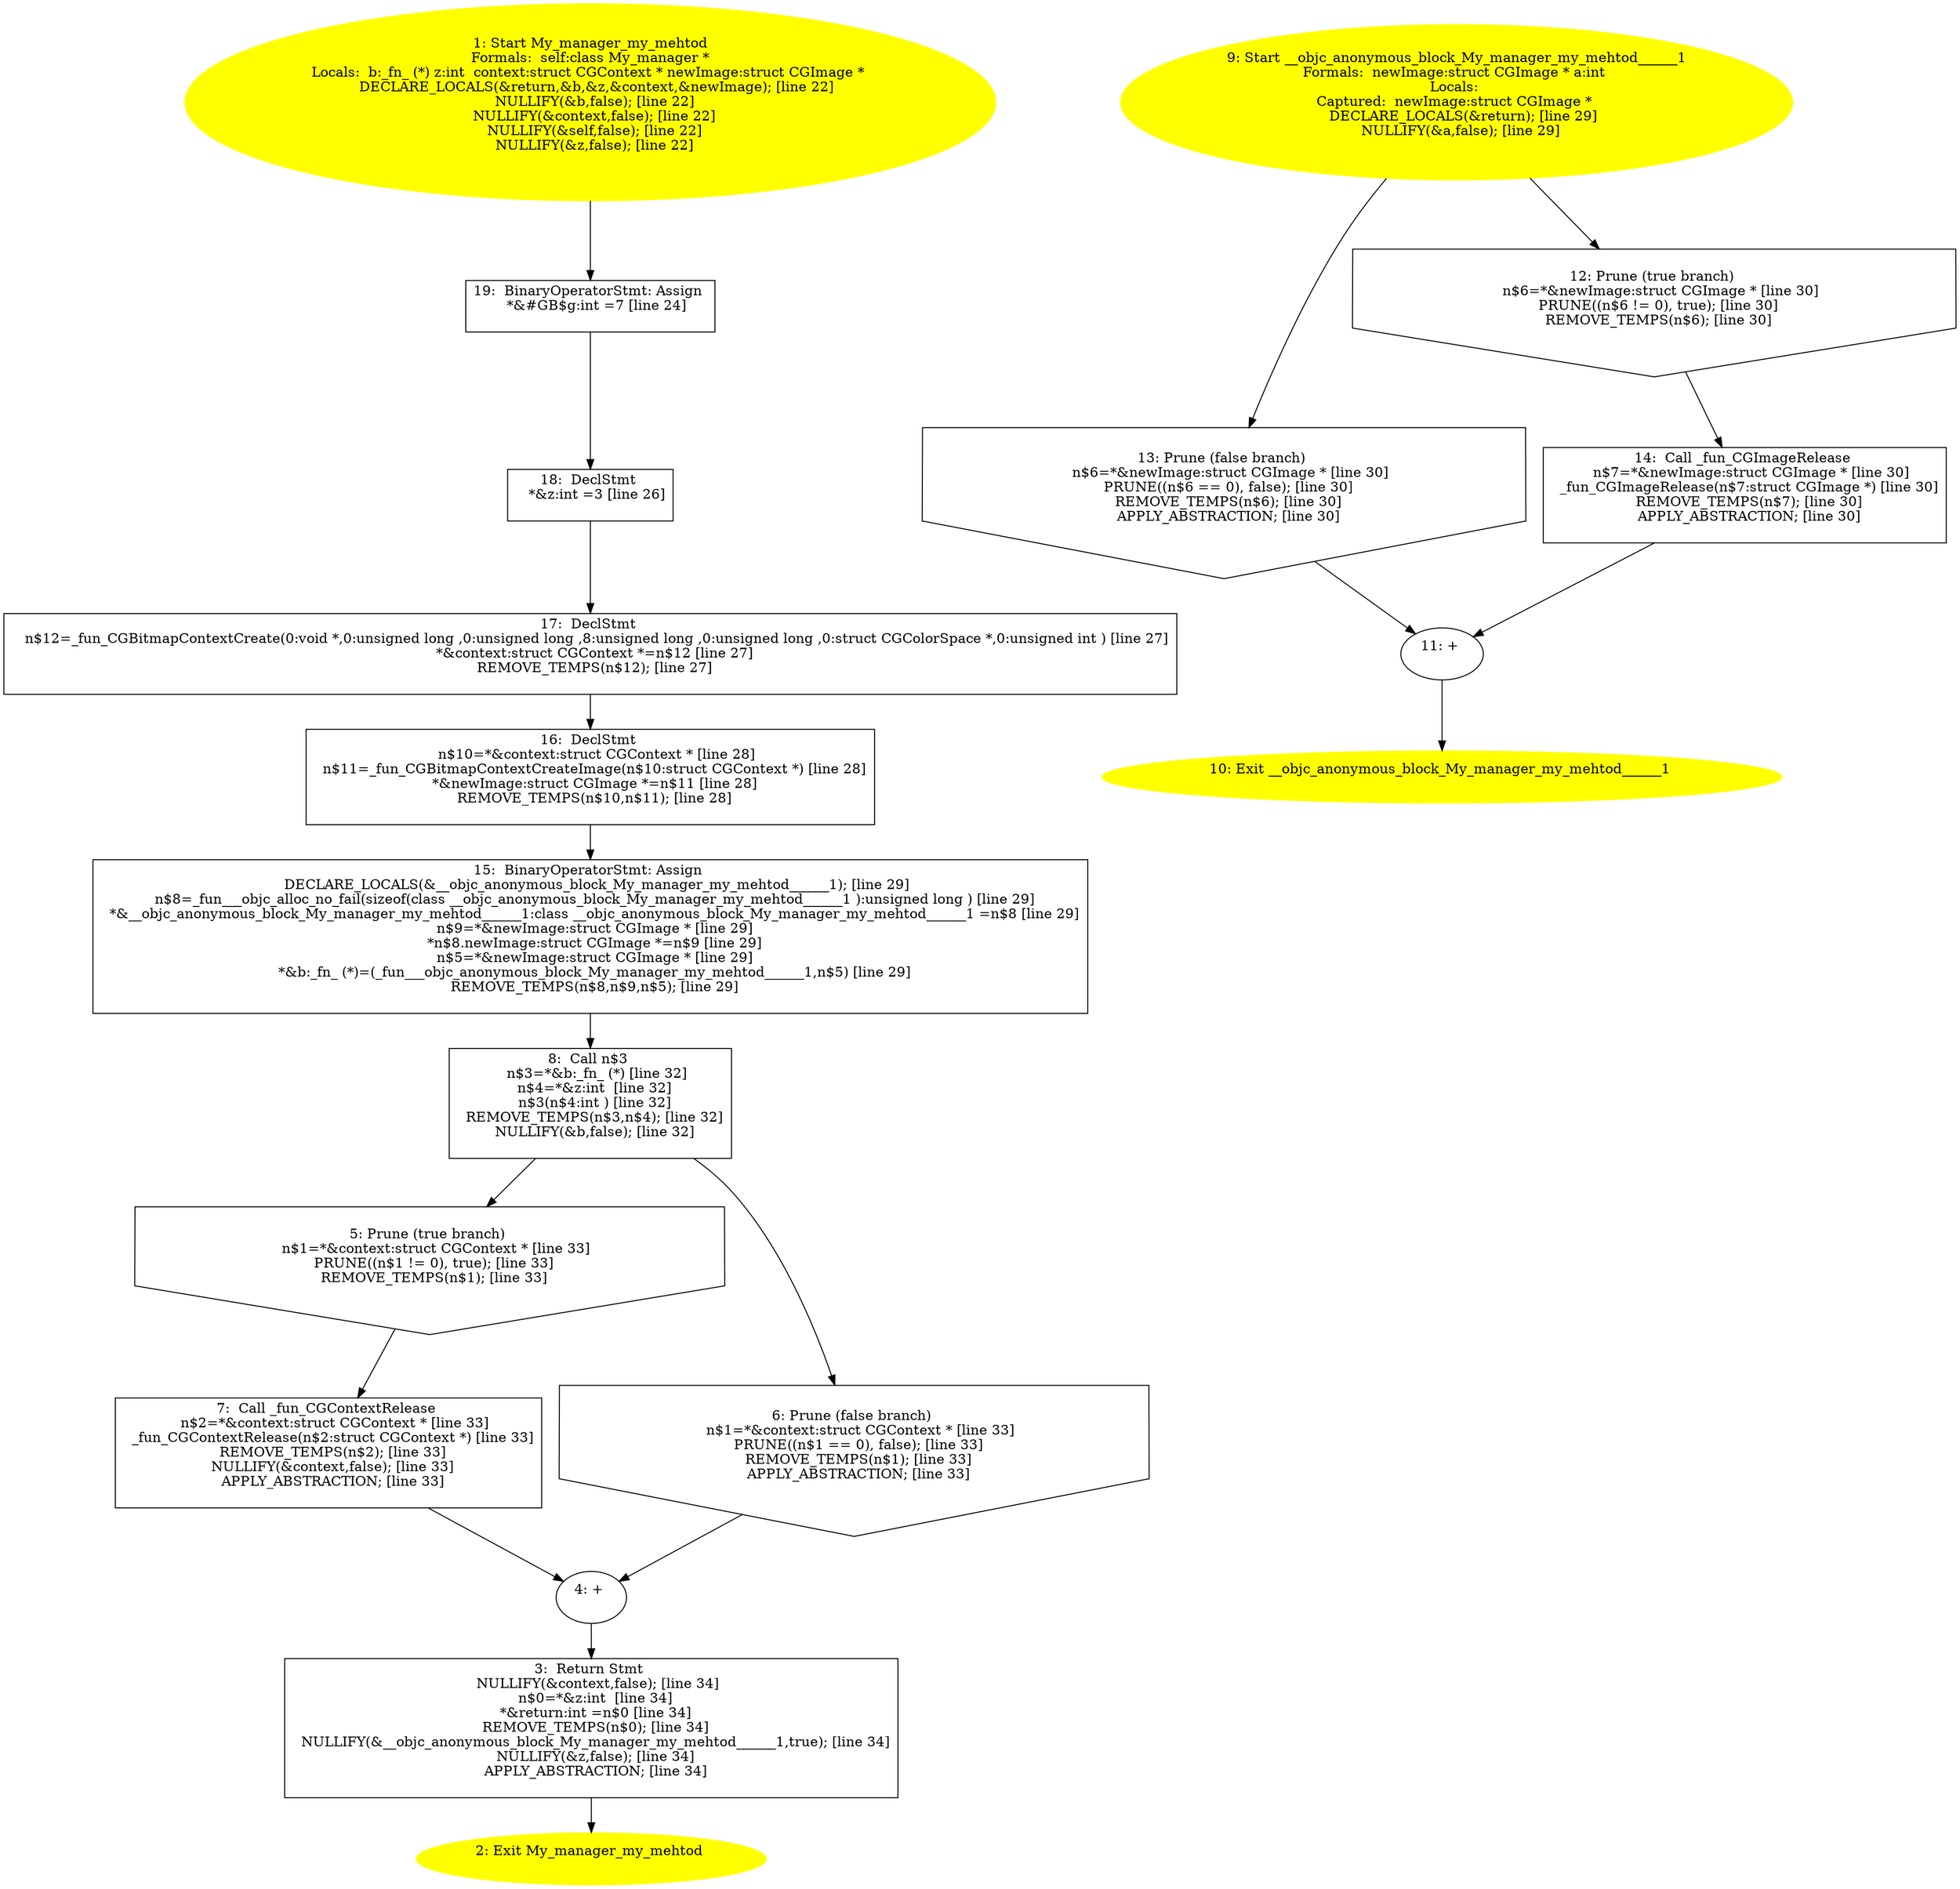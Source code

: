 digraph iCFG {
19 [label="19:  BinaryOperatorStmt: Assign \n   *&#GB$g:int =7 [line 24]\n " shape="box"]
	

	 19 -> 18 ;
18 [label="18:  DeclStmt \n   *&z:int =3 [line 26]\n " shape="box"]
	

	 18 -> 17 ;
17 [label="17:  DeclStmt \n   n$12=_fun_CGBitmapContextCreate(0:void *,0:unsigned long ,0:unsigned long ,8:unsigned long ,0:unsigned long ,0:struct CGColorSpace *,0:unsigned int ) [line 27]\n  *&context:struct CGContext *=n$12 [line 27]\n  REMOVE_TEMPS(n$12); [line 27]\n " shape="box"]
	

	 17 -> 16 ;
16 [label="16:  DeclStmt \n   n$10=*&context:struct CGContext * [line 28]\n  n$11=_fun_CGBitmapContextCreateImage(n$10:struct CGContext *) [line 28]\n  *&newImage:struct CGImage *=n$11 [line 28]\n  REMOVE_TEMPS(n$10,n$11); [line 28]\n " shape="box"]
	

	 16 -> 15 ;
15 [label="15:  BinaryOperatorStmt: Assign \n   DECLARE_LOCALS(&__objc_anonymous_block_My_manager_my_mehtod______1); [line 29]\n  n$8=_fun___objc_alloc_no_fail(sizeof(class __objc_anonymous_block_My_manager_my_mehtod______1 ):unsigned long ) [line 29]\n  *&__objc_anonymous_block_My_manager_my_mehtod______1:class __objc_anonymous_block_My_manager_my_mehtod______1 =n$8 [line 29]\n  n$9=*&newImage:struct CGImage * [line 29]\n  *n$8.newImage:struct CGImage *=n$9 [line 29]\n  n$5=*&newImage:struct CGImage * [line 29]\n  *&b:_fn_ (*)=(_fun___objc_anonymous_block_My_manager_my_mehtod______1,n$5) [line 29]\n  REMOVE_TEMPS(n$8,n$9,n$5); [line 29]\n " shape="box"]
	

	 15 -> 8 ;
14 [label="14:  Call _fun_CGImageRelease \n   n$7=*&newImage:struct CGImage * [line 30]\n  _fun_CGImageRelease(n$7:struct CGImage *) [line 30]\n  REMOVE_TEMPS(n$7); [line 30]\n  APPLY_ABSTRACTION; [line 30]\n " shape="box"]
	

	 14 -> 11 ;
13 [label="13: Prune (false branch) \n   n$6=*&newImage:struct CGImage * [line 30]\n  PRUNE((n$6 == 0), false); [line 30]\n  REMOVE_TEMPS(n$6); [line 30]\n  APPLY_ABSTRACTION; [line 30]\n " shape="invhouse"]
	

	 13 -> 11 ;
12 [label="12: Prune (true branch) \n   n$6=*&newImage:struct CGImage * [line 30]\n  PRUNE((n$6 != 0), true); [line 30]\n  REMOVE_TEMPS(n$6); [line 30]\n " shape="invhouse"]
	

	 12 -> 14 ;
11 [label="11: + \n  " ]
	

	 11 -> 10 ;
10 [label="10: Exit __objc_anonymous_block_My_manager_my_mehtod______1 \n  " color=yellow style=filled]
	

9 [label="9: Start __objc_anonymous_block_My_manager_my_mehtod______1\nFormals:  newImage:struct CGImage * a:int \nLocals: \nCaptured:  newImage:struct CGImage * \n   DECLARE_LOCALS(&return); [line 29]\n  NULLIFY(&a,false); [line 29]\n " color=yellow style=filled]
	

	 9 -> 12 ;
	 9 -> 13 ;
8 [label="8:  Call n$3 \n   n$3=*&b:_fn_ (*) [line 32]\n  n$4=*&z:int  [line 32]\n  n$3(n$4:int ) [line 32]\n  REMOVE_TEMPS(n$3,n$4); [line 32]\n  NULLIFY(&b,false); [line 32]\n " shape="box"]
	

	 8 -> 5 ;
	 8 -> 6 ;
7 [label="7:  Call _fun_CGContextRelease \n   n$2=*&context:struct CGContext * [line 33]\n  _fun_CGContextRelease(n$2:struct CGContext *) [line 33]\n  REMOVE_TEMPS(n$2); [line 33]\n  NULLIFY(&context,false); [line 33]\n  APPLY_ABSTRACTION; [line 33]\n " shape="box"]
	

	 7 -> 4 ;
6 [label="6: Prune (false branch) \n   n$1=*&context:struct CGContext * [line 33]\n  PRUNE((n$1 == 0), false); [line 33]\n  REMOVE_TEMPS(n$1); [line 33]\n  APPLY_ABSTRACTION; [line 33]\n " shape="invhouse"]
	

	 6 -> 4 ;
5 [label="5: Prune (true branch) \n   n$1=*&context:struct CGContext * [line 33]\n  PRUNE((n$1 != 0), true); [line 33]\n  REMOVE_TEMPS(n$1); [line 33]\n " shape="invhouse"]
	

	 5 -> 7 ;
4 [label="4: + \n  " ]
	

	 4 -> 3 ;
3 [label="3:  Return Stmt \n   NULLIFY(&context,false); [line 34]\n  n$0=*&z:int  [line 34]\n  *&return:int =n$0 [line 34]\n  REMOVE_TEMPS(n$0); [line 34]\n  NULLIFY(&__objc_anonymous_block_My_manager_my_mehtod______1,true); [line 34]\n  NULLIFY(&z,false); [line 34]\n  APPLY_ABSTRACTION; [line 34]\n " shape="box"]
	

	 3 -> 2 ;
2 [label="2: Exit My_manager_my_mehtod \n  " color=yellow style=filled]
	

1 [label="1: Start My_manager_my_mehtod\nFormals:  self:class My_manager *\nLocals:  b:_fn_ (*) z:int  context:struct CGContext * newImage:struct CGImage * \n   DECLARE_LOCALS(&return,&b,&z,&context,&newImage); [line 22]\n  NULLIFY(&b,false); [line 22]\n  NULLIFY(&context,false); [line 22]\n  NULLIFY(&self,false); [line 22]\n  NULLIFY(&z,false); [line 22]\n " color=yellow style=filled]
	

	 1 -> 19 ;
}
